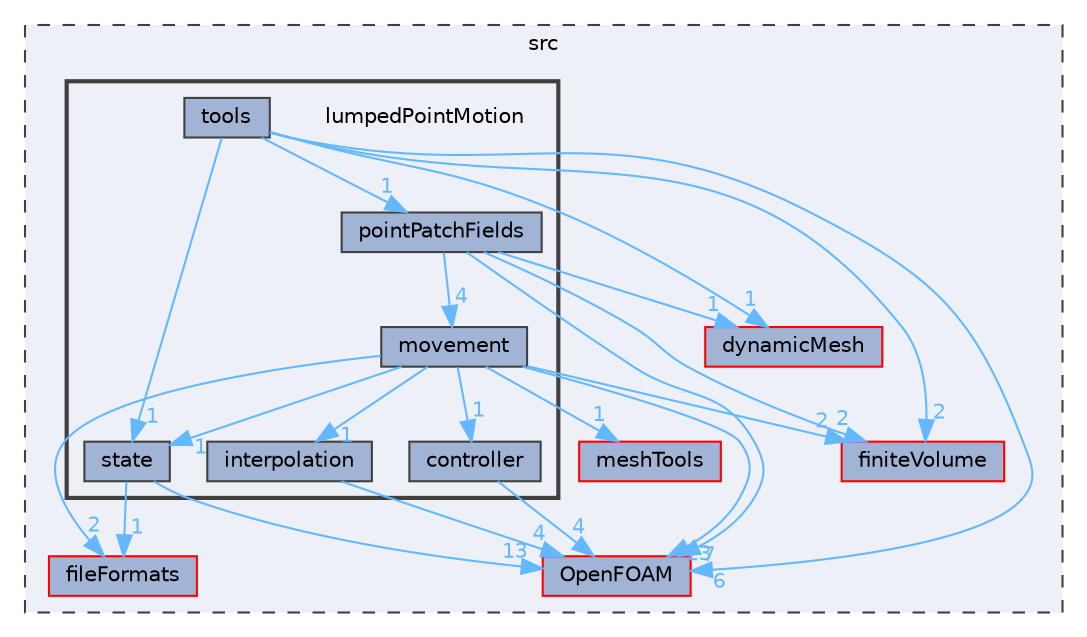 digraph "src/lumpedPointMotion"
{
 // LATEX_PDF_SIZE
  bgcolor="transparent";
  edge [fontname=Helvetica,fontsize=10,labelfontname=Helvetica,labelfontsize=10];
  node [fontname=Helvetica,fontsize=10,shape=box,height=0.2,width=0.4];
  compound=true
  subgraph clusterdir_68267d1309a1af8e8297ef4c3efbcdba {
    graph [ bgcolor="#edf0f7", pencolor="grey25", label="src", fontname=Helvetica,fontsize=10 style="filled,dashed", URL="dir_68267d1309a1af8e8297ef4c3efbcdba.html",tooltip=""]
  dir_c5473ff19b20e6ec4dfe5c310b3778a8 [label="OpenFOAM", fillcolor="#a2b4d6", color="red", style="filled", URL="dir_c5473ff19b20e6ec4dfe5c310b3778a8.html",tooltip=""];
  dir_9bd15774b555cf7259a6fa18f99fe99b [label="finiteVolume", fillcolor="#a2b4d6", color="red", style="filled", URL="dir_9bd15774b555cf7259a6fa18f99fe99b.html",tooltip=""];
  dir_ae30ad0bef50cf391b24c614251bb9fd [label="meshTools", fillcolor="#a2b4d6", color="red", style="filled", URL="dir_ae30ad0bef50cf391b24c614251bb9fd.html",tooltip=""];
  dir_b05602f37bb521a7142c0a3e200b5f35 [label="fileFormats", fillcolor="#a2b4d6", color="red", style="filled", URL="dir_b05602f37bb521a7142c0a3e200b5f35.html",tooltip=""];
  dir_63742796c427c97a292c80f7db71da36 [label="dynamicMesh", fillcolor="#a2b4d6", color="red", style="filled", URL="dir_63742796c427c97a292c80f7db71da36.html",tooltip=""];
  subgraph clusterdir_f040a96d06a810e977c8591d02f7d383 {
    graph [ bgcolor="#edf0f7", pencolor="grey25", label="", fontname=Helvetica,fontsize=10 style="filled,bold", URL="dir_f040a96d06a810e977c8591d02f7d383.html",tooltip=""]
    dir_f040a96d06a810e977c8591d02f7d383 [shape=plaintext, label="lumpedPointMotion"];
  dir_7d4da18f080e0089e9273831e7ea86d7 [label="controller", fillcolor="#a2b4d6", color="grey25", style="filled", URL="dir_7d4da18f080e0089e9273831e7ea86d7.html",tooltip=""];
  dir_447d11ed667b6d6e52bbdeec2537edcd [label="interpolation", fillcolor="#a2b4d6", color="grey25", style="filled", URL="dir_447d11ed667b6d6e52bbdeec2537edcd.html",tooltip=""];
  dir_1236b01f4be03b4b19200573ab5a5da6 [label="movement", fillcolor="#a2b4d6", color="grey25", style="filled", URL="dir_1236b01f4be03b4b19200573ab5a5da6.html",tooltip=""];
  dir_b76c63f960e99c3ea1e7baacf3268e7e [label="pointPatchFields", fillcolor="#a2b4d6", color="grey25", style="filled", URL="dir_b76c63f960e99c3ea1e7baacf3268e7e.html",tooltip=""];
  dir_27389f56c7956b4c223e8ddfee5951d9 [label="state", fillcolor="#a2b4d6", color="grey25", style="filled", URL="dir_27389f56c7956b4c223e8ddfee5951d9.html",tooltip=""];
  dir_20fedfda451373503d1f8d3814d90b20 [label="tools", fillcolor="#a2b4d6", color="grey25", style="filled", URL="dir_20fedfda451373503d1f8d3814d90b20.html",tooltip=""];
  }
  }
  dir_7d4da18f080e0089e9273831e7ea86d7->dir_c5473ff19b20e6ec4dfe5c310b3778a8 [headlabel="4", labeldistance=1.5 headhref="dir_000673_002695.html" href="dir_000673_002695.html" color="steelblue1" fontcolor="steelblue1"];
  dir_447d11ed667b6d6e52bbdeec2537edcd->dir_c5473ff19b20e6ec4dfe5c310b3778a8 [headlabel="4", labeldistance=1.5 headhref="dir_001926_002695.html" href="dir_001926_002695.html" color="steelblue1" fontcolor="steelblue1"];
  dir_1236b01f4be03b4b19200573ab5a5da6->dir_27389f56c7956b4c223e8ddfee5951d9 [headlabel="1", labeldistance=1.5 headhref="dir_002449_003754.html" href="dir_002449_003754.html" color="steelblue1" fontcolor="steelblue1"];
  dir_1236b01f4be03b4b19200573ab5a5da6->dir_447d11ed667b6d6e52bbdeec2537edcd [headlabel="1", labeldistance=1.5 headhref="dir_002449_001926.html" href="dir_002449_001926.html" color="steelblue1" fontcolor="steelblue1"];
  dir_1236b01f4be03b4b19200573ab5a5da6->dir_7d4da18f080e0089e9273831e7ea86d7 [headlabel="1", labeldistance=1.5 headhref="dir_002449_000673.html" href="dir_002449_000673.html" color="steelblue1" fontcolor="steelblue1"];
  dir_1236b01f4be03b4b19200573ab5a5da6->dir_9bd15774b555cf7259a6fa18f99fe99b [headlabel="2", labeldistance=1.5 headhref="dir_002449_001387.html" href="dir_002449_001387.html" color="steelblue1" fontcolor="steelblue1"];
  dir_1236b01f4be03b4b19200573ab5a5da6->dir_ae30ad0bef50cf391b24c614251bb9fd [headlabel="1", labeldistance=1.5 headhref="dir_002449_002382.html" href="dir_002449_002382.html" color="steelblue1" fontcolor="steelblue1"];
  dir_1236b01f4be03b4b19200573ab5a5da6->dir_b05602f37bb521a7142c0a3e200b5f35 [headlabel="2", labeldistance=1.5 headhref="dir_002449_001353.html" href="dir_002449_001353.html" color="steelblue1" fontcolor="steelblue1"];
  dir_1236b01f4be03b4b19200573ab5a5da6->dir_c5473ff19b20e6ec4dfe5c310b3778a8 [headlabel="23", labeldistance=1.5 headhref="dir_002449_002695.html" href="dir_002449_002695.html" color="steelblue1" fontcolor="steelblue1"];
  dir_b76c63f960e99c3ea1e7baacf3268e7e->dir_1236b01f4be03b4b19200573ab5a5da6 [headlabel="4", labeldistance=1.5 headhref="dir_002958_002449.html" href="dir_002958_002449.html" color="steelblue1" fontcolor="steelblue1"];
  dir_b76c63f960e99c3ea1e7baacf3268e7e->dir_63742796c427c97a292c80f7db71da36 [headlabel="1", labeldistance=1.5 headhref="dir_002958_001086.html" href="dir_002958_001086.html" color="steelblue1" fontcolor="steelblue1"];
  dir_b76c63f960e99c3ea1e7baacf3268e7e->dir_9bd15774b555cf7259a6fa18f99fe99b [headlabel="2", labeldistance=1.5 headhref="dir_002958_001387.html" href="dir_002958_001387.html" color="steelblue1" fontcolor="steelblue1"];
  dir_b76c63f960e99c3ea1e7baacf3268e7e->dir_c5473ff19b20e6ec4dfe5c310b3778a8 [headlabel="7", labeldistance=1.5 headhref="dir_002958_002695.html" href="dir_002958_002695.html" color="steelblue1" fontcolor="steelblue1"];
  dir_27389f56c7956b4c223e8ddfee5951d9->dir_b05602f37bb521a7142c0a3e200b5f35 [headlabel="1", labeldistance=1.5 headhref="dir_003754_001353.html" href="dir_003754_001353.html" color="steelblue1" fontcolor="steelblue1"];
  dir_27389f56c7956b4c223e8ddfee5951d9->dir_c5473ff19b20e6ec4dfe5c310b3778a8 [headlabel="13", labeldistance=1.5 headhref="dir_003754_002695.html" href="dir_003754_002695.html" color="steelblue1" fontcolor="steelblue1"];
  dir_20fedfda451373503d1f8d3814d90b20->dir_27389f56c7956b4c223e8ddfee5951d9 [headlabel="1", labeldistance=1.5 headhref="dir_004068_003754.html" href="dir_004068_003754.html" color="steelblue1" fontcolor="steelblue1"];
  dir_20fedfda451373503d1f8d3814d90b20->dir_63742796c427c97a292c80f7db71da36 [headlabel="1", labeldistance=1.5 headhref="dir_004068_001086.html" href="dir_004068_001086.html" color="steelblue1" fontcolor="steelblue1"];
  dir_20fedfda451373503d1f8d3814d90b20->dir_9bd15774b555cf7259a6fa18f99fe99b [headlabel="2", labeldistance=1.5 headhref="dir_004068_001387.html" href="dir_004068_001387.html" color="steelblue1" fontcolor="steelblue1"];
  dir_20fedfda451373503d1f8d3814d90b20->dir_b76c63f960e99c3ea1e7baacf3268e7e [headlabel="1", labeldistance=1.5 headhref="dir_004068_002958.html" href="dir_004068_002958.html" color="steelblue1" fontcolor="steelblue1"];
  dir_20fedfda451373503d1f8d3814d90b20->dir_c5473ff19b20e6ec4dfe5c310b3778a8 [headlabel="6", labeldistance=1.5 headhref="dir_004068_002695.html" href="dir_004068_002695.html" color="steelblue1" fontcolor="steelblue1"];
}
